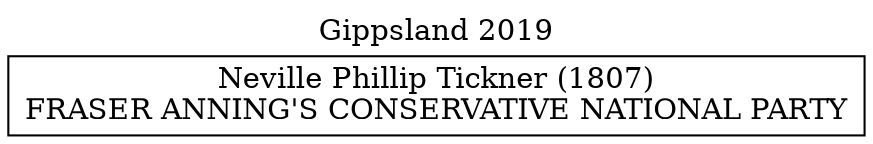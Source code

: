 // House preference flow
digraph "Neville Phillip Tickner (1807)_Gippsland_2019" {
	graph [label="Gippsland 2019" labelloc=t mclimit=10]
	node [shape=box]
	"Neville Phillip Tickner (1807)" [label="Neville Phillip Tickner (1807)
FRASER ANNING'S CONSERVATIVE NATIONAL PARTY"]
}
